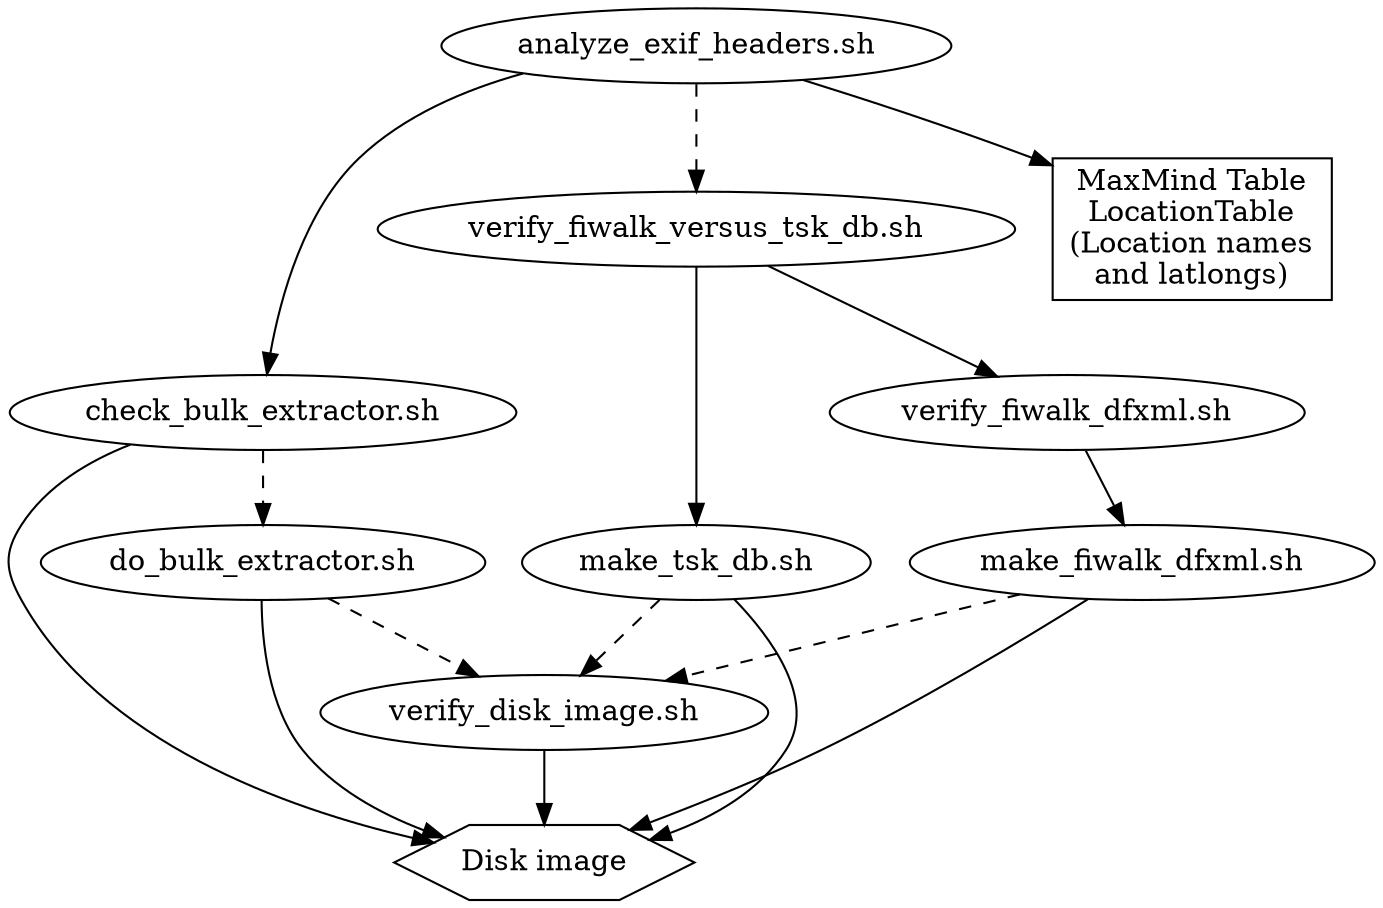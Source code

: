 //Dependency graph of geoproc's Makefile
digraph "geoproc.makefile"
{
	analyze_exif_headers_sh [label="analyze_exif_headers.sh"];
	analyze_exif_headers_sh -> check_bulk_extractor_sh;
	analyze_exif_headers_sh -> maxmind_locationtable;
	analyze_exif_headers_sh -> verify_fiwalk_versus_tsk_db_sh [style=dashed];

	check_bulk_extractor_sh [label="check_bulk_extractor.sh"];
	check_bulk_extractor_sh -> diskimage;
	check_bulk_extractor_sh -> do_bulk_extractor_sh [style=dashed];

	diskimage [label="Disk image" shape="hexagon"];

	do_bulk_extractor_sh [label="do_bulk_extractor.sh"];
	do_bulk_extractor_sh -> diskimage;
	do_bulk_extractor_sh -> verify_disk_image_sh [style=dashed];

	make_fiwalk_dfxml_sh [label="make_fiwalk_dfxml.sh"];
	make_fiwalk_dfxml_sh -> diskimage;
	make_fiwalk_dfxml_sh -> verify_disk_image_sh [style=dashed];

	make_tsk_db_sh [label="make_tsk_db.sh"];
	make_tsk_db_sh -> diskimage;
	make_tsk_db_sh -> verify_disk_image_sh [style=dashed];

	maxmind_locationtable [label="MaxMind Table\nLocationTable\n(Location names\nand latlongs)" shape="rectangle"];

	verify_disk_image_sh [label="verify_disk_image.sh"];
	verify_disk_image_sh -> diskimage;

	verify_fiwalk_dfxml_sh [label="verify_fiwalk_dfxml.sh"];
	verify_fiwalk_dfxml_sh -> make_fiwalk_dfxml_sh;

	verify_fiwalk_versus_tsk_db_sh [label="verify_fiwalk_versus_tsk_db.sh"];
	verify_fiwalk_versus_tsk_db_sh -> make_tsk_db_sh;
	verify_fiwalk_versus_tsk_db_sh -> verify_fiwalk_dfxml_sh;
}
